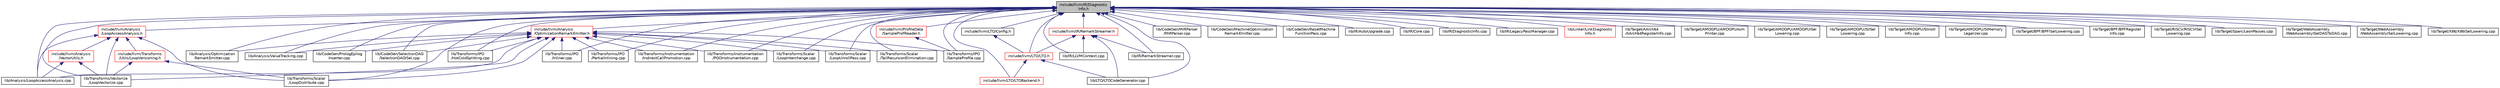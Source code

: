 digraph "include/llvm/IR/DiagnosticInfo.h"
{
 // LATEX_PDF_SIZE
  bgcolor="transparent";
  edge [fontname="Helvetica",fontsize="10",labelfontname="Helvetica",labelfontsize="10"];
  node [fontname="Helvetica",fontsize="10",shape="box"];
  Node1 [label="include/llvm/IR/Diagnostic\lInfo.h",height=0.2,width=0.4,color="black", fillcolor="grey75", style="filled", fontcolor="black",tooltip=" "];
  Node1 -> Node2 [dir="back",color="midnightblue",fontsize="10",style="solid",fontname="Helvetica"];
  Node2 [label="include/llvm/Analysis\l/LoopAccessAnalysis.h",height=0.2,width=0.4,color="red",URL="$LoopAccessAnalysis_8h.html",tooltip=" "];
  Node2 -> Node3 [dir="back",color="midnightblue",fontsize="10",style="solid",fontname="Helvetica"];
  Node3 [label="include/llvm/Analysis\l/VectorUtils.h",height=0.2,width=0.4,color="red",URL="$VectorUtils_8h.html",tooltip=" "];
  Node3 -> Node50 [dir="back",color="midnightblue",fontsize="10",style="solid",fontname="Helvetica"];
  Node50 [label="lib/Analysis/LoopAccessAnalysis.cpp",height=0.2,width=0.4,color="black",URL="$LoopAccessAnalysis_8cpp.html",tooltip=" "];
  Node3 -> Node64 [dir="back",color="midnightblue",fontsize="10",style="solid",fontname="Helvetica"];
  Node64 [label="lib/Transforms/Vectorize\l/LoopVectorize.cpp",height=0.2,width=0.4,color="black",URL="$LoopVectorize_8cpp.html",tooltip=" "];
  Node2 -> Node80 [dir="back",color="midnightblue",fontsize="10",style="solid",fontname="Helvetica"];
  Node80 [label="include/llvm/Transforms\l/Utils/LoopVersioning.h",height=0.2,width=0.4,color="red",URL="$LoopVersioning_8h.html",tooltip=" "];
  Node80 -> Node81 [dir="back",color="midnightblue",fontsize="10",style="solid",fontname="Helvetica"];
  Node81 [label="lib/Transforms/Scalar\l/LoopDistribute.cpp",height=0.2,width=0.4,color="black",URL="$LoopDistribute_8cpp.html",tooltip=" "];
  Node80 -> Node64 [dir="back",color="midnightblue",fontsize="10",style="solid",fontname="Helvetica"];
  Node2 -> Node50 [dir="back",color="midnightblue",fontsize="10",style="solid",fontname="Helvetica"];
  Node2 -> Node81 [dir="back",color="midnightblue",fontsize="10",style="solid",fontname="Helvetica"];
  Node2 -> Node64 [dir="back",color="midnightblue",fontsize="10",style="solid",fontname="Helvetica"];
  Node1 -> Node90 [dir="back",color="midnightblue",fontsize="10",style="solid",fontname="Helvetica"];
  Node90 [label="include/llvm/Analysis\l/OptimizationRemarkEmitter.h",height=0.2,width=0.4,color="red",URL="$OptimizationRemarkEmitter_8h.html",tooltip=" "];
  Node90 -> Node50 [dir="back",color="midnightblue",fontsize="10",style="solid",fontname="Helvetica"];
  Node90 -> Node144 [dir="back",color="midnightblue",fontsize="10",style="solid",fontname="Helvetica"];
  Node144 [label="lib/Analysis/Optimization\lRemarkEmitter.cpp",height=0.2,width=0.4,color="black",URL="$OptimizationRemarkEmitter_8cpp.html",tooltip=" "];
  Node90 -> Node145 [dir="back",color="midnightblue",fontsize="10",style="solid",fontname="Helvetica"];
  Node145 [label="lib/Analysis/ValueTracking.cpp",height=0.2,width=0.4,color="black",URL="$ValueTracking_8cpp.html",tooltip=" "];
  Node90 -> Node141 [dir="back",color="midnightblue",fontsize="10",style="solid",fontname="Helvetica"];
  Node141 [label="lib/CodeGen/PrologEpilog\lInserter.cpp",height=0.2,width=0.4,color="black",URL="$PrologEpilogInserter_8cpp.html",tooltip=" "];
  Node90 -> Node148 [dir="back",color="midnightblue",fontsize="10",style="solid",fontname="Helvetica"];
  Node148 [label="lib/CodeGen/SelectionDAG\l/SelectionDAGISel.cpp",height=0.2,width=0.4,color="black",URL="$SelectionDAGISel_8cpp.html",tooltip=" "];
  Node90 -> Node108 [dir="back",color="midnightblue",fontsize="10",style="solid",fontname="Helvetica"];
  Node108 [label="lib/Transforms/IPO\l/HotColdSplitting.cpp",height=0.2,width=0.4,color="black",URL="$HotColdSplitting_8cpp.html",tooltip="The goal of hot/cold splitting is to improve the memory locality of code."];
  Node90 -> Node96 [dir="back",color="midnightblue",fontsize="10",style="solid",fontname="Helvetica"];
  Node96 [label="lib/Transforms/IPO\l/Inliner.cpp",height=0.2,width=0.4,color="black",URL="$Inliner_8cpp.html",tooltip=" "];
  Node90 -> Node109 [dir="back",color="midnightblue",fontsize="10",style="solid",fontname="Helvetica"];
  Node109 [label="lib/Transforms/IPO\l/PartialInlining.cpp",height=0.2,width=0.4,color="black",URL="$PartialInlining_8cpp.html",tooltip=" "];
  Node90 -> Node110 [dir="back",color="midnightblue",fontsize="10",style="solid",fontname="Helvetica"];
  Node110 [label="lib/Transforms/IPO\l/SampleProfile.cpp",height=0.2,width=0.4,color="black",URL="$SampleProfile_8cpp.html",tooltip=" "];
  Node90 -> Node152 [dir="back",color="midnightblue",fontsize="10",style="solid",fontname="Helvetica"];
  Node152 [label="lib/Transforms/Instrumentation\l/IndirectCallPromotion.cpp",height=0.2,width=0.4,color="black",URL="$IndirectCallPromotion_8cpp.html",tooltip=" "];
  Node90 -> Node153 [dir="back",color="midnightblue",fontsize="10",style="solid",fontname="Helvetica"];
  Node153 [label="lib/Transforms/Instrumentation\l/PGOInstrumentation.cpp",height=0.2,width=0.4,color="black",URL="$PGOInstrumentation_8cpp.html",tooltip=" "];
  Node90 -> Node81 [dir="back",color="midnightblue",fontsize="10",style="solid",fontname="Helvetica"];
  Node90 -> Node160 [dir="back",color="midnightblue",fontsize="10",style="solid",fontname="Helvetica"];
  Node160 [label="lib/Transforms/Scalar\l/LoopInterchange.cpp",height=0.2,width=0.4,color="black",URL="$LoopInterchange_8cpp.html",tooltip=" "];
  Node90 -> Node162 [dir="back",color="midnightblue",fontsize="10",style="solid",fontname="Helvetica"];
  Node162 [label="lib/Transforms/Scalar\l/LoopUnrollPass.cpp",height=0.2,width=0.4,color="black",URL="$LoopUnrollPass_8cpp.html",tooltip=" "];
  Node90 -> Node129 [dir="back",color="midnightblue",fontsize="10",style="solid",fontname="Helvetica"];
  Node129 [label="lib/Transforms/Scalar\l/TailRecursionElimination.cpp",height=0.2,width=0.4,color="black",URL="$TailRecursionElimination_8cpp.html",tooltip=" "];
  Node90 -> Node64 [dir="back",color="midnightblue",fontsize="10",style="solid",fontname="Helvetica"];
  Node1 -> Node165 [dir="back",color="midnightblue",fontsize="10",style="solid",fontname="Helvetica"];
  Node165 [label="include/llvm/IR/RemarkStreamer.h",height=0.2,width=0.4,color="red",URL="$RemarkStreamer_8h.html",tooltip=" "];
  Node165 -> Node166 [dir="back",color="midnightblue",fontsize="10",style="solid",fontname="Helvetica"];
  Node166 [label="include/llvm/LTO/LTO.h",height=0.2,width=0.4,color="red",URL="$LTO_8h.html",tooltip=" "];
  Node166 -> Node169 [dir="back",color="midnightblue",fontsize="10",style="solid",fontname="Helvetica"];
  Node169 [label="include/llvm/LTO/LTOBackend.h",height=0.2,width=0.4,color="red",URL="$LTOBackend_8h.html",tooltip=" "];
  Node166 -> Node173 [dir="back",color="midnightblue",fontsize="10",style="solid",fontname="Helvetica"];
  Node173 [label="lib/LTO/LTOCodeGenerator.cpp",height=0.2,width=0.4,color="black",URL="$LTOCodeGenerator_8cpp.html",tooltip=" "];
  Node165 -> Node177 [dir="back",color="midnightblue",fontsize="10",style="solid",fontname="Helvetica"];
  Node177 [label="lib/IR/LLVMContext.cpp",height=0.2,width=0.4,color="black",URL="$LLVMContext_8cpp.html",tooltip=" "];
  Node165 -> Node192 [dir="back",color="midnightblue",fontsize="10",style="solid",fontname="Helvetica"];
  Node192 [label="lib/IR/RemarkStreamer.cpp",height=0.2,width=0.4,color="black",URL="$RemarkStreamer_8cpp.html",tooltip=" "];
  Node165 -> Node173 [dir="back",color="midnightblue",fontsize="10",style="solid",fontname="Helvetica"];
  Node1 -> Node193 [dir="back",color="midnightblue",fontsize="10",style="solid",fontname="Helvetica"];
  Node193 [label="include/llvm/LTO/Config.h",height=0.2,width=0.4,color="black",URL="$Config_8h.html",tooltip=" "];
  Node193 -> Node166 [dir="back",color="midnightblue",fontsize="10",style="solid",fontname="Helvetica"];
  Node1 -> Node166 [dir="back",color="midnightblue",fontsize="10",style="solid",fontname="Helvetica"];
  Node1 -> Node169 [dir="back",color="midnightblue",fontsize="10",style="solid",fontname="Helvetica"];
  Node1 -> Node194 [dir="back",color="midnightblue",fontsize="10",style="solid",fontname="Helvetica"];
  Node194 [label="include/llvm/ProfileData\l/SampleProfReader.h",height=0.2,width=0.4,color="red",URL="$SampleProfReader_8h.html",tooltip=" "];
  Node194 -> Node110 [dir="back",color="midnightblue",fontsize="10",style="solid",fontname="Helvetica"];
  Node1 -> Node50 [dir="back",color="midnightblue",fontsize="10",style="solid",fontname="Helvetica"];
  Node1 -> Node144 [dir="back",color="midnightblue",fontsize="10",style="solid",fontname="Helvetica"];
  Node1 -> Node145 [dir="back",color="midnightblue",fontsize="10",style="solid",fontname="Helvetica"];
  Node1 -> Node198 [dir="back",color="midnightblue",fontsize="10",style="solid",fontname="Helvetica"];
  Node198 [label="lib/CodeGen/MIRParser\l/MIRParser.cpp",height=0.2,width=0.4,color="black",URL="$MIRParser_8cpp.html",tooltip=" "];
  Node1 -> Node139 [dir="back",color="midnightblue",fontsize="10",style="solid",fontname="Helvetica"];
  Node139 [label="lib/CodeGen/MachineOptimization\lRemarkEmitter.cpp",height=0.2,width=0.4,color="black",URL="$MachineOptimizationRemarkEmitter_8cpp.html",tooltip="===- MachineOptimizationRemarkEmitter.cpp - Opt Diagnostic -*- C++ -*—===//"];
  Node1 -> Node141 [dir="back",color="midnightblue",fontsize="10",style="solid",fontname="Helvetica"];
  Node1 -> Node199 [dir="back",color="midnightblue",fontsize="10",style="solid",fontname="Helvetica"];
  Node199 [label="lib/CodeGen/ResetMachine\lFunctionPass.cpp",height=0.2,width=0.4,color="black",URL="$ResetMachineFunctionPass_8cpp.html",tooltip="This file implements a pass that will conditionally reset a machine function as if it was just create..."];
  Node1 -> Node148 [dir="back",color="midnightblue",fontsize="10",style="solid",fontname="Helvetica"];
  Node1 -> Node200 [dir="back",color="midnightblue",fontsize="10",style="solid",fontname="Helvetica"];
  Node200 [label="lib/IR/AutoUpgrade.cpp",height=0.2,width=0.4,color="black",URL="$AutoUpgrade_8cpp.html",tooltip=" "];
  Node1 -> Node201 [dir="back",color="midnightblue",fontsize="10",style="solid",fontname="Helvetica"];
  Node201 [label="lib/IR/Core.cpp",height=0.2,width=0.4,color="black",URL="$IR_2Core_8cpp.html",tooltip=" "];
  Node1 -> Node184 [dir="back",color="midnightblue",fontsize="10",style="solid",fontname="Helvetica"];
  Node184 [label="lib/IR/DiagnosticInfo.cpp",height=0.2,width=0.4,color="black",URL="$DiagnosticInfo_8cpp.html",tooltip=" "];
  Node1 -> Node177 [dir="back",color="midnightblue",fontsize="10",style="solid",fontname="Helvetica"];
  Node1 -> Node202 [dir="back",color="midnightblue",fontsize="10",style="solid",fontname="Helvetica"];
  Node202 [label="lib/IR/LegacyPassManager.cpp",height=0.2,width=0.4,color="black",URL="$LegacyPassManager_8cpp.html",tooltip=" "];
  Node1 -> Node192 [dir="back",color="midnightblue",fontsize="10",style="solid",fontname="Helvetica"];
  Node1 -> Node173 [dir="back",color="midnightblue",fontsize="10",style="solid",fontname="Helvetica"];
  Node1 -> Node203 [dir="back",color="midnightblue",fontsize="10",style="solid",fontname="Helvetica"];
  Node203 [label="lib/Linker/LinkDiagnostic\lInfo.h",height=0.2,width=0.4,color="red",URL="$LinkDiagnosticInfo_8h.html",tooltip=" "];
  Node1 -> Node205 [dir="back",color="midnightblue",fontsize="10",style="solid",fontname="Helvetica"];
  Node205 [label="lib/Target/AArch64\l/AArch64RegisterInfo.cpp",height=0.2,width=0.4,color="black",URL="$AArch64RegisterInfo_8cpp.html",tooltip=" "];
  Node1 -> Node206 [dir="back",color="midnightblue",fontsize="10",style="solid",fontname="Helvetica"];
  Node206 [label="lib/Target/AMDGPU/AMDGPUAsm\lPrinter.cpp",height=0.2,width=0.4,color="black",URL="$AMDGPUAsmPrinter_8cpp.html",tooltip="The AMDGPUAsmPrinter is used to print both assembly string and also binary code."];
  Node1 -> Node207 [dir="back",color="midnightblue",fontsize="10",style="solid",fontname="Helvetica"];
  Node207 [label="lib/Target/AMDGPU/AMDGPUISel\lLowering.cpp",height=0.2,width=0.4,color="black",URL="$AMDGPUISelLowering_8cpp.html",tooltip="This is the parent TargetLowering class for hardware code gen targets."];
  Node1 -> Node208 [dir="back",color="midnightblue",fontsize="10",style="solid",fontname="Helvetica"];
  Node208 [label="lib/Target/AMDGPU/SIISel\lLowering.cpp",height=0.2,width=0.4,color="black",URL="$SIISelLowering_8cpp.html",tooltip="Custom DAG lowering for SI."];
  Node1 -> Node209 [dir="back",color="midnightblue",fontsize="10",style="solid",fontname="Helvetica"];
  Node209 [label="lib/Target/AMDGPU/SIInstr\lInfo.cpp",height=0.2,width=0.4,color="black",URL="$SIInstrInfo_8cpp.html",tooltip="SI Implementation of TargetInstrInfo."];
  Node1 -> Node210 [dir="back",color="midnightblue",fontsize="10",style="solid",fontname="Helvetica"];
  Node210 [label="lib/Target/AMDGPU/SIMemory\lLegalizer.cpp",height=0.2,width=0.4,color="black",URL="$SIMemoryLegalizer_8cpp.html",tooltip="Memory legalizer - implements memory model."];
  Node1 -> Node211 [dir="back",color="midnightblue",fontsize="10",style="solid",fontname="Helvetica"];
  Node211 [label="lib/Target/BPF/BPFISelLowering.cpp",height=0.2,width=0.4,color="black",URL="$BPFISelLowering_8cpp.html",tooltip=" "];
  Node1 -> Node212 [dir="back",color="midnightblue",fontsize="10",style="solid",fontname="Helvetica"];
  Node212 [label="lib/Target/BPF/BPFRegister\lInfo.cpp",height=0.2,width=0.4,color="black",URL="$BPFRegisterInfo_8cpp.html",tooltip=" "];
  Node1 -> Node213 [dir="back",color="midnightblue",fontsize="10",style="solid",fontname="Helvetica"];
  Node213 [label="lib/Target/RISCV/RISCVISel\lLowering.cpp",height=0.2,width=0.4,color="black",URL="$RISCVISelLowering_8cpp.html",tooltip=" "];
  Node1 -> Node214 [dir="back",color="midnightblue",fontsize="10",style="solid",fontname="Helvetica"];
  Node214 [label="lib/Target/Sparc/LeonPasses.cpp",height=0.2,width=0.4,color="black",URL="$LeonPasses_8cpp.html",tooltip=" "];
  Node1 -> Node215 [dir="back",color="midnightblue",fontsize="10",style="solid",fontname="Helvetica"];
  Node215 [label="lib/Target/WebAssembly\l/WebAssemblyISelDAGToDAG.cpp",height=0.2,width=0.4,color="black",URL="$WebAssemblyISelDAGToDAG_8cpp.html",tooltip="This file defines an instruction selector for the WebAssembly target."];
  Node1 -> Node216 [dir="back",color="midnightblue",fontsize="10",style="solid",fontname="Helvetica"];
  Node216 [label="lib/Target/WebAssembly\l/WebAssemblyISelLowering.cpp",height=0.2,width=0.4,color="black",URL="$WebAssemblyISelLowering_8cpp.html",tooltip="This file implements the WebAssemblyTargetLowering class."];
  Node1 -> Node217 [dir="back",color="midnightblue",fontsize="10",style="solid",fontname="Helvetica"];
  Node217 [label="lib/Target/X86/X86ISelLowering.cpp",height=0.2,width=0.4,color="black",URL="$X86ISelLowering_8cpp.html",tooltip=" "];
  Node1 -> Node108 [dir="back",color="midnightblue",fontsize="10",style="solid",fontname="Helvetica"];
  Node1 -> Node96 [dir="back",color="midnightblue",fontsize="10",style="solid",fontname="Helvetica"];
  Node1 -> Node109 [dir="back",color="midnightblue",fontsize="10",style="solid",fontname="Helvetica"];
  Node1 -> Node110 [dir="back",color="midnightblue",fontsize="10",style="solid",fontname="Helvetica"];
  Node1 -> Node152 [dir="back",color="midnightblue",fontsize="10",style="solid",fontname="Helvetica"];
  Node1 -> Node153 [dir="back",color="midnightblue",fontsize="10",style="solid",fontname="Helvetica"];
  Node1 -> Node81 [dir="back",color="midnightblue",fontsize="10",style="solid",fontname="Helvetica"];
  Node1 -> Node160 [dir="back",color="midnightblue",fontsize="10",style="solid",fontname="Helvetica"];
  Node1 -> Node162 [dir="back",color="midnightblue",fontsize="10",style="solid",fontname="Helvetica"];
  Node1 -> Node129 [dir="back",color="midnightblue",fontsize="10",style="solid",fontname="Helvetica"];
  Node1 -> Node64 [dir="back",color="midnightblue",fontsize="10",style="solid",fontname="Helvetica"];
}
